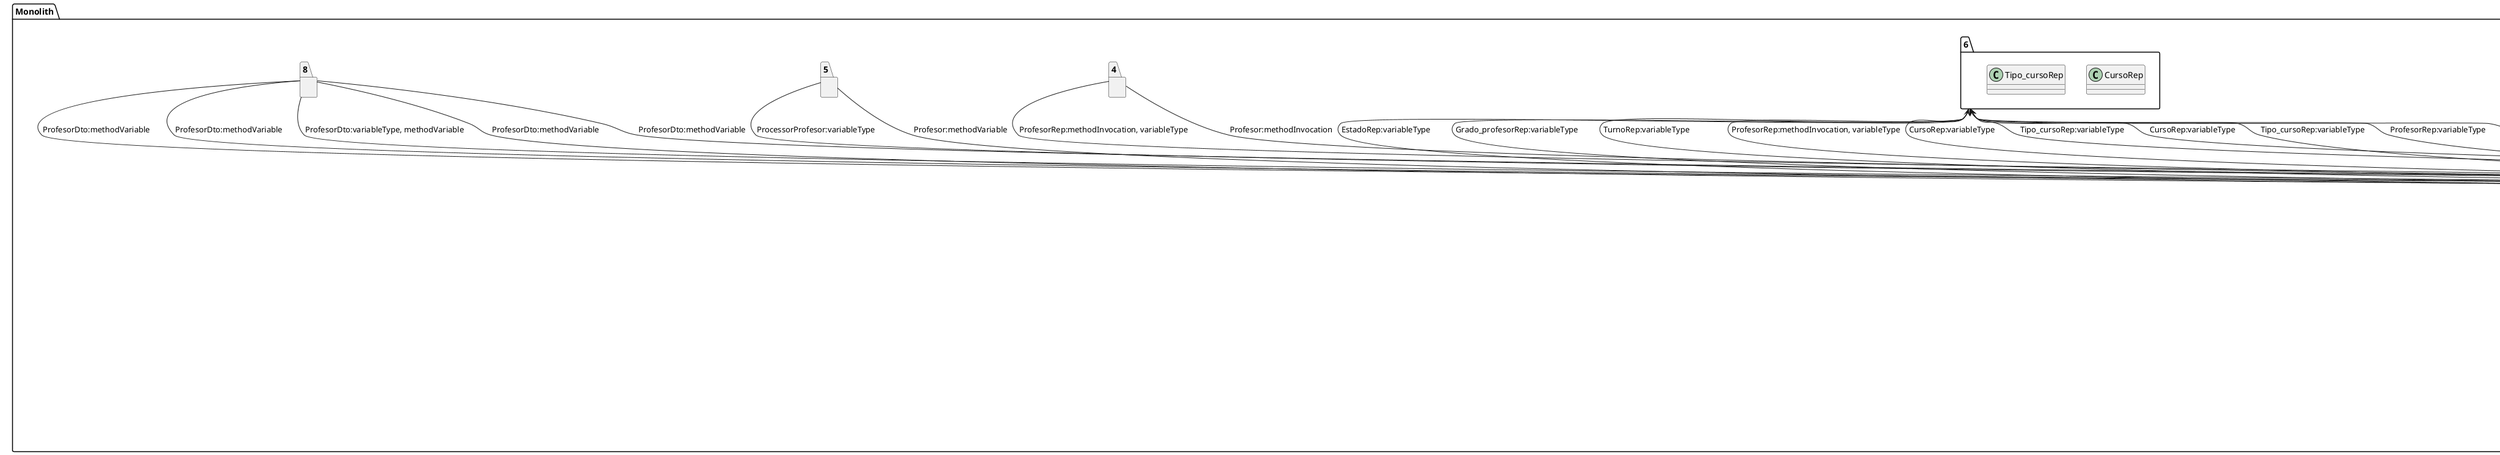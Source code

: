 @startuml
package "Monolith" {
package "0"{
class Estado
class Profesor
class EstadoRep
class ConsultaProfesorController
class ProfesoresController
class ModificarProfesor
class ModificarAsesores
class ProcessorProfesor
class Turno
class Genero
class Grado_profesor
class ProfesorRep
class ReaderProfesor
class GeneroRep
class Grado_profesorRep
class TurnoRep
class ProfesorDto
}
package "1"{
class Inscripcion
class InscripcionRep
class InscripcionRep
}
package "2"{
class Certificado
class CertificadoRep
class Certificado
class Logging
class Logging
class Logging
}
package "3"{
class GrupoRep
class GrupoRep
class GrupoRep
}
package "4"{
}
package "5"{
}
package "6"{
class CursoRep
class Tipo_cursoRep
class CursoRep
class Tipo_cursoRep
}
package "8"{
}
}
package "7"{
}
"0"-->"1":Inscripcion:methodVariable, databaseDependency
"0"-->"1":InscripcionRep:variableType
"0"-->"1":InscripcionRep:variableType
"0"-->"2":Certificado:methodVariable, databaseDependency
"0"-->"2":CertificadoRep:methodInvocation, variableType
"0"-->"2":Certificado:methodInvocation
"0"-->"2":Logging:methodInvocation, variableType
"0"-->"2":Logging:methodInvocation, variableType
"0"-->"2":Logging:methodInvocation, variableType
"0"-->"3":GrupoRep:methodInvocation, variableType
"0"-->"3":GrupoRep:variableType
"0"-->"3":GrupoRep:variableType
"0"-->"6":CursoRep:variableType
"0"-->"6":Tipo_cursoRep:variableType
"0"-->"6":CursoRep:variableType
"0"-->"6":Tipo_cursoRep:variableType
"1"-->"0":Profesor:variableType, methodVariable, databaseDependency
"1"-->"0":ProfesorRep:methodInvocation, variableType
"1"-->"0":Profesor:methodInvocation
"1"-->"0":Grado_profesor:methodInvocation
"1"-->"0":Genero:methodInvocation
"1"-->"0":Turno:methodInvocation
"1"-->"0":ProfesorRep:methodInvocation, variableType
"1"-->"0":ProfesorRep:methodInvocation, variableType
"1"-->"0":Profesor:methodInvocation
"1"-->"0":ProfesorRep:methodInvocation, variableType
"1"-->"0":Profesor:methodInvocation
"1"-->"0":GeneroRep:variableType
"1"-->"0":EstadoRep:variableType
"1"-->"0":Grado_profesorRep:variableType
"1"-->"0":TurnoRep:variableType
"2"-->"0":Profesor:variableType, methodVariable, databaseDependency
"2"-->"0":Profesor:methodInvocation
"2"-->"0":ProfesorRep:variableType
"2"-->"0":Profesor:methodInvocation, methodVariable
"2"-->"0":ProfesorRep:methodInvocation, variableType
"2"-->"0":ProfesorRep:methodInvocation, variableType
"2"-->"0":Profesor:methodInvocation
"3"-->"0":Profesor:variableType, methodVariable, databaseDependency
"3"-->"0":ProfesorRep:methodInvocation, variableType
"3"-->"0":Profesor:methodInvocation
"3"-->"0":ProfesorRep:methodInvocation, variableType
"3"-->"0":ProfesorRep:methodInvocation, variableType
"3"-->"0":Profesor:methodInvocation
"3"-->"0":Profesor:methodInvocation
"3"-->"0":ProfesorRep:methodInvocation, variableType
"3"-->"0":GeneroRep:variableType
"3"-->"0":EstadoRep:variableType
"3"-->"0":Grado_profesorRep:variableType
"3"-->"0":TurnoRep:variableType
"4"-->"0":ProfesorRep:methodInvocation, variableType
"4"-->"0":Profesor:methodInvocation
"5"-->"0":ProcessorProfesor:variableType
"5"-->"0":Profesor:methodVariable
"6"-->"0":ProfesorRep:variableType
"6"-->"0":GeneroRep:variableType
"6"-->"0":EstadoRep:variableType
"6"-->"0":Grado_profesorRep:variableType
"6"-->"0":TurnoRep:variableType
"6"-->"0":ProfesorRep:methodInvocation, variableType
"8"-->"0":ProfesorDto:methodVariable
"8"-->"0":ProfesorDto:methodVariable
"8"-->"0":ProfesorDto:methodVariable
"8"-->"0":ProfesorDto:methodVariable
"8"-->"0":ProfesorDto:variableType, methodVariable
@enduml